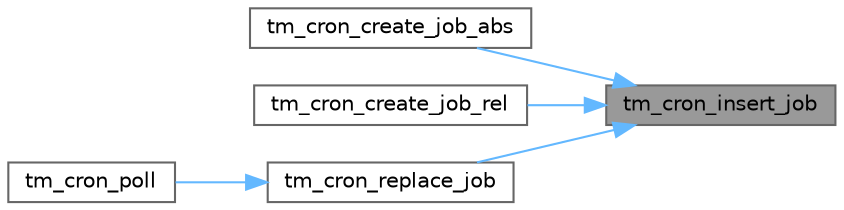 digraph "tm_cron_insert_job"
{
 // INTERACTIVE_SVG=YES
 // LATEX_PDF_SIZE
  bgcolor="transparent";
  edge [fontname=Helvetica,fontsize=10,labelfontname=Helvetica,labelfontsize=10];
  node [fontname=Helvetica,fontsize=10,shape=box,height=0.2,width=0.4];
  rankdir="RL";
  Node1 [id="Node000001",label="tm_cron_insert_job",height=0.2,width=0.4,color="gray40", fillcolor="grey60", style="filled", fontcolor="black",tooltip=" "];
  Node1 -> Node2 [id="edge1_Node000001_Node000002",dir="back",color="steelblue1",style="solid",tooltip=" "];
  Node2 [id="Node000002",label="tm_cron_create_job_abs",height=0.2,width=0.4,color="grey40", fillcolor="white", style="filled",URL="$cron_8c.html#a9ae8afbebc0998d4fa6bb927b7348634",tooltip=" "];
  Node1 -> Node3 [id="edge2_Node000001_Node000003",dir="back",color="steelblue1",style="solid",tooltip=" "];
  Node3 [id="Node000003",label="tm_cron_create_job_rel",height=0.2,width=0.4,color="grey40", fillcolor="white", style="filled",URL="$cron_8c.html#a5c2e85fb4b19fa8d232072c56f5636ed",tooltip=" "];
  Node1 -> Node4 [id="edge3_Node000001_Node000004",dir="back",color="steelblue1",style="solid",tooltip=" "];
  Node4 [id="Node000004",label="tm_cron_replace_job",height=0.2,width=0.4,color="grey40", fillcolor="white", style="filled",URL="$cron_8h.html#aa4dc612a9a51f266f2344d02ab4a4da8",tooltip=" "];
  Node4 -> Node5 [id="edge4_Node000004_Node000005",dir="back",color="steelblue1",style="solid",tooltip=" "];
  Node5 [id="Node000005",label="tm_cron_poll",height=0.2,width=0.4,color="grey40", fillcolor="white", style="filled",URL="$cron_8c.html#aba0331747ce8989a513b91f8f7b5fc0e",tooltip=" "];
}

